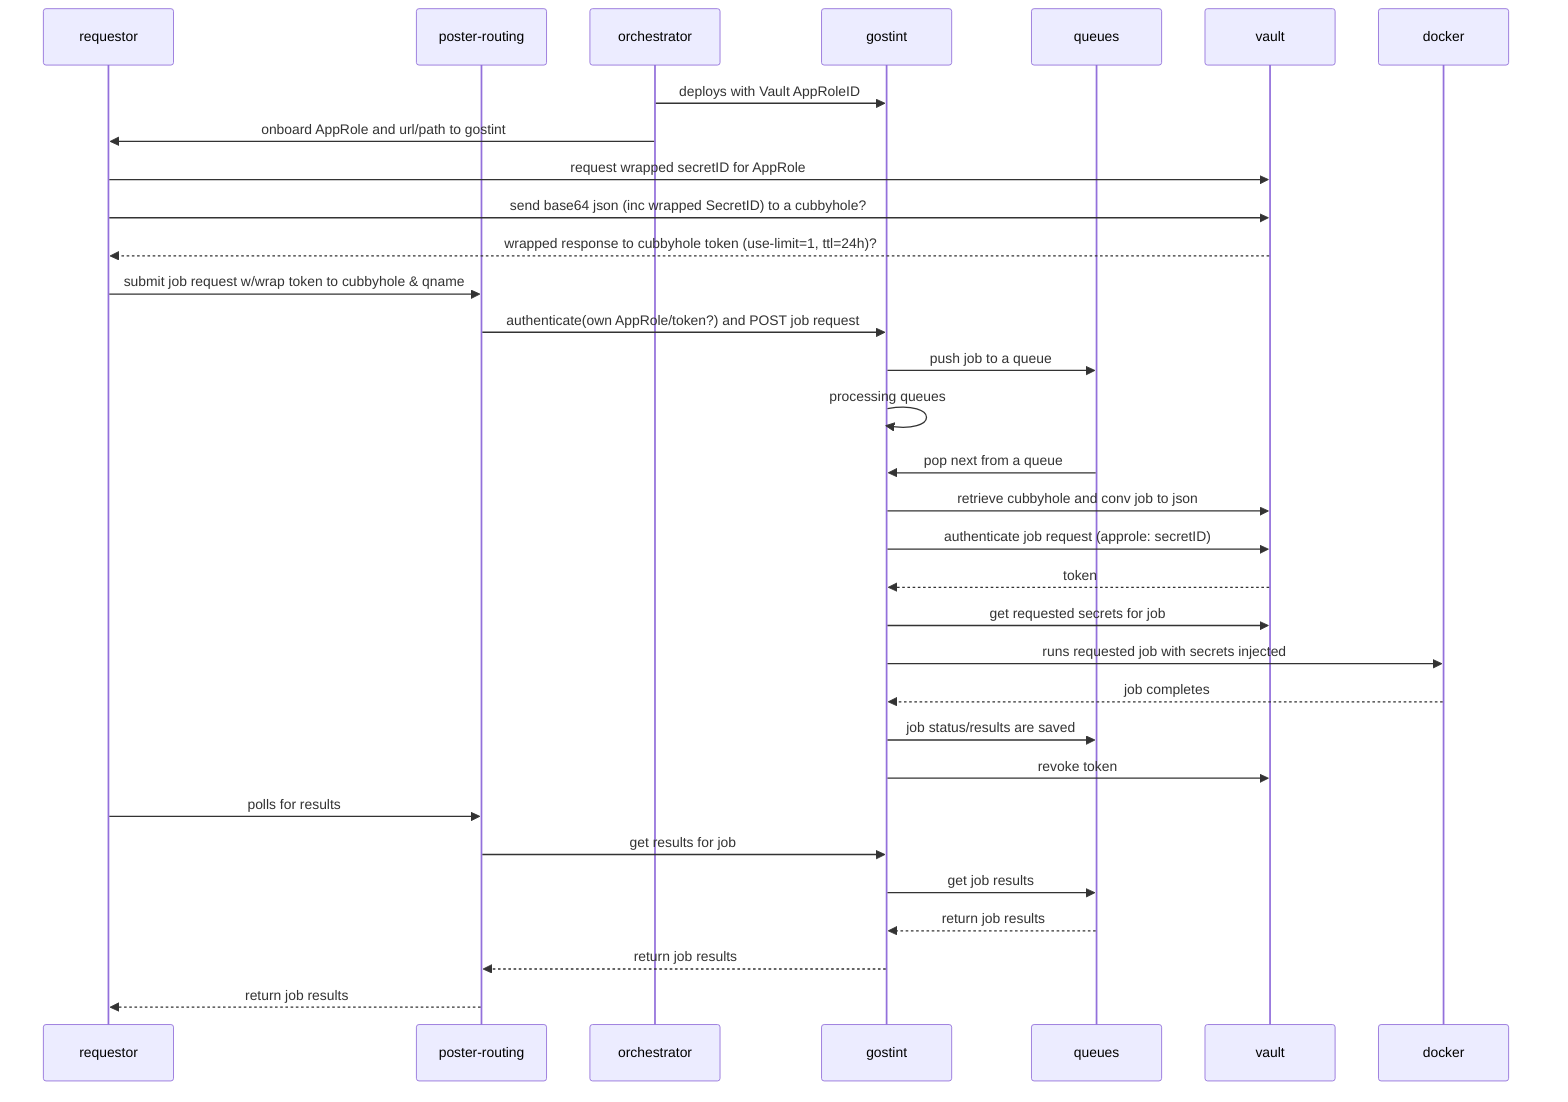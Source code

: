 sequenceDiagram
  participant requestor
  participant poster as poster-routing
  participant o as orchestrator
  participant gostint
  participant queues
  participant vault
  participant docker


  %% Assuming participants requestor and poster are already authenticated
  %% with the vault (assuming using their own AppRoles, with appropriate
  %% policies).

  %% gostint deployment
  o->>gostint: deploys with Vault AppRoleID
  o->>requestor: onboard AppRole and url/path to gostint

  %% requestor consumes gostint as an automation service
  requestor->>vault: request wrapped secretID for AppRole
  requestor->>vault: send base64 json (inc wrapped SecretID) to a cubbyhole?
  vault-->>requestor: wrapped response to cubbyhole token (use-limit=1, ttl=24h)?
  requestor->>poster: submit job request w/wrap token to cubbyhole & qname

  poster->>gostint: authenticate(own AppRole/token?) and POST job request

  gostint->>queues: push job to a queue
  gostint->>gostint: processing queues

  queues->>gostint: pop next from a queue
  gostint->>vault: retrieve cubbyhole and conv job to json
  gostint->>vault: authenticate job request (approle: secretID)
  vault-->>gostint: token
  gostint->>vault: get requested secrets for job
  gostint->>docker: runs requested job with secrets injected
  docker-->>gostint: job completes
  gostint->>queues: job status/results are saved
  gostint->>vault: revoke token

  requestor->>poster: polls for results
  poster->>gostint: get results for job
  gostint->>queues: get job results
  queues-->>gostint: return job results
  gostint-->>poster: return job results
  poster-->>requestor: return job results